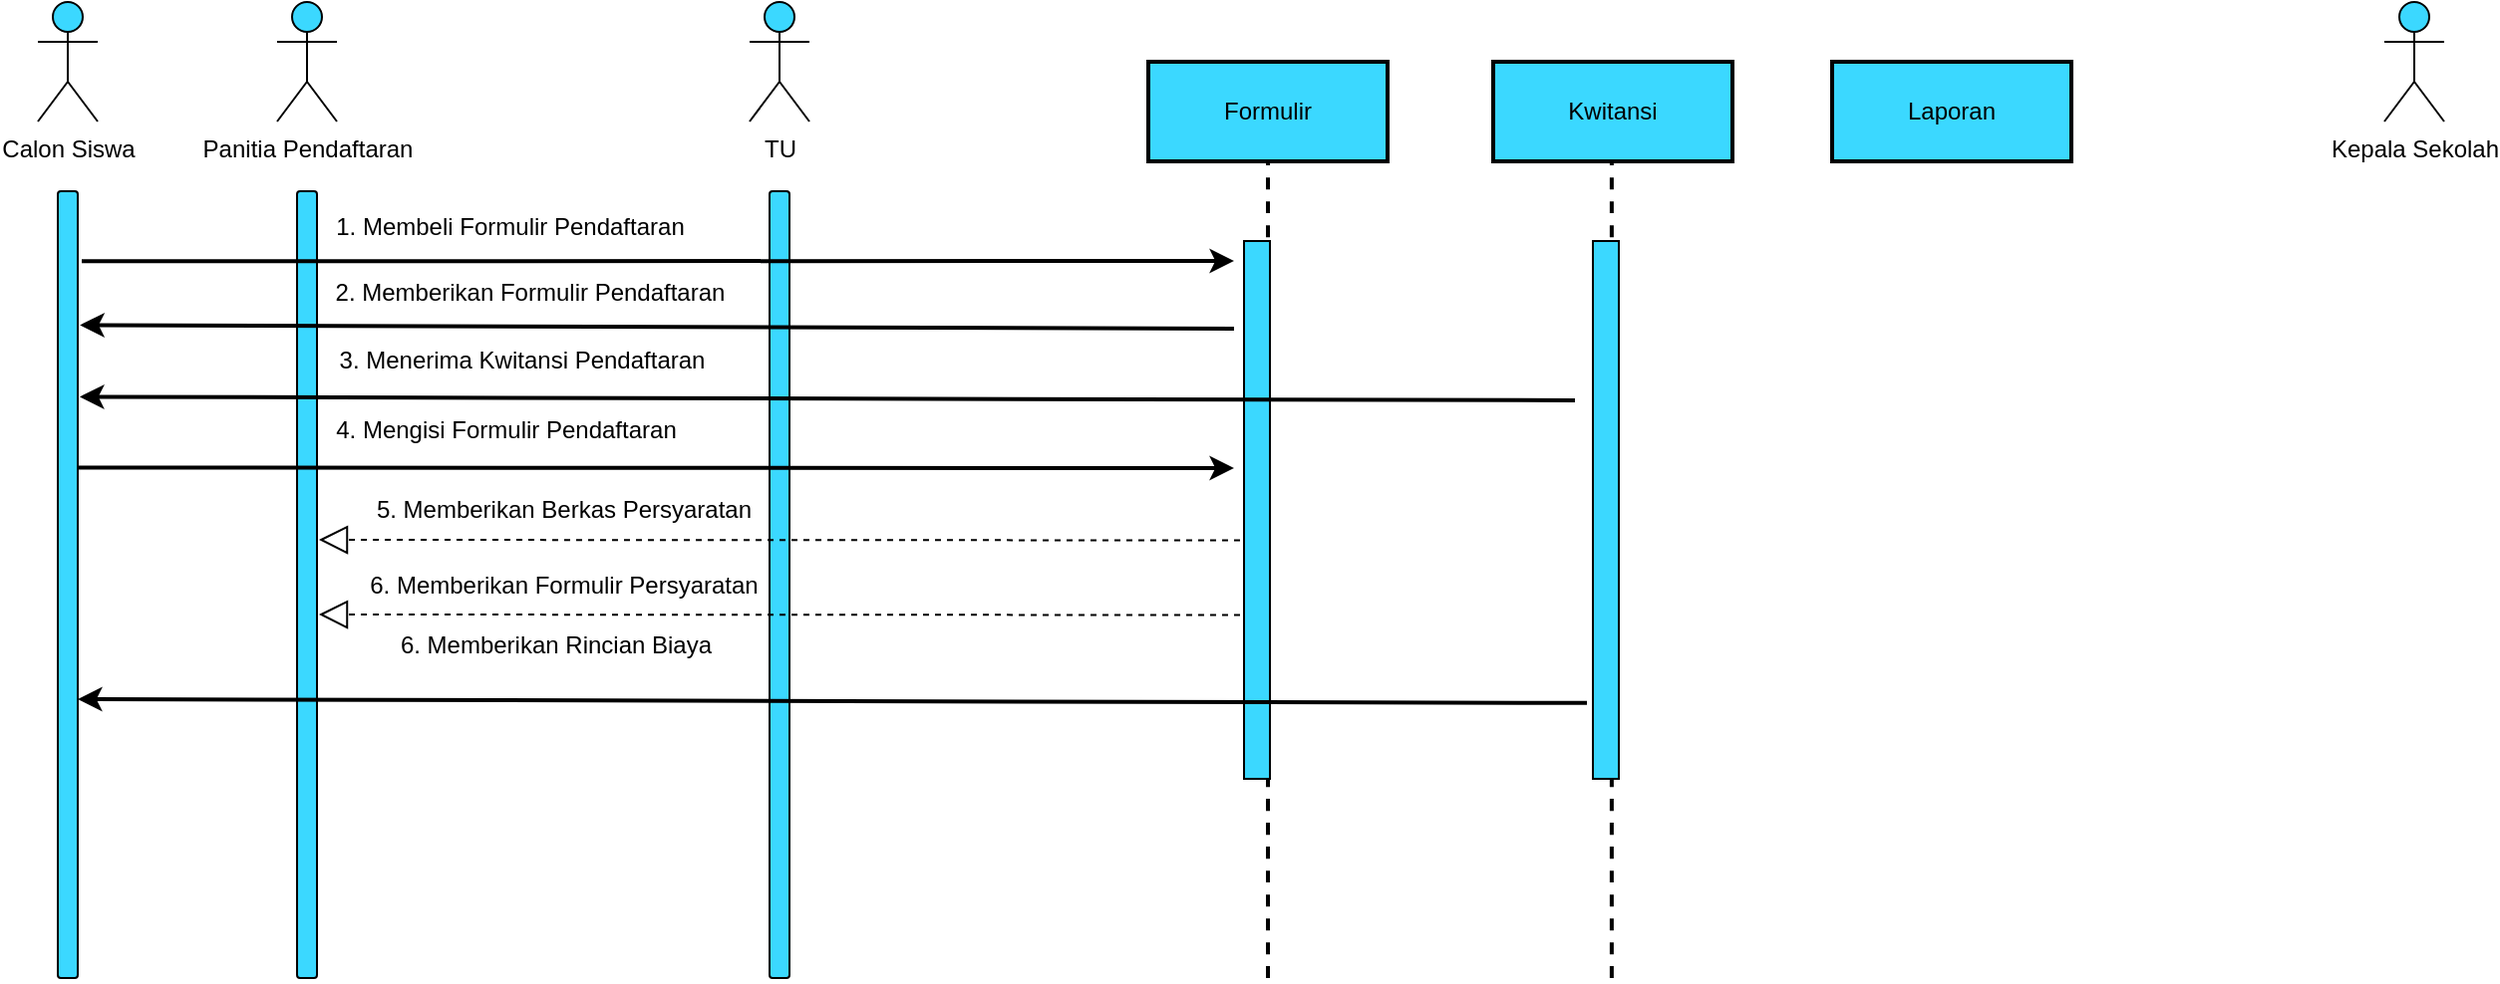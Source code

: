 <mxfile version="20.0.3" type="github">
  <diagram id="9a_Z9g353_YjI_8DOcAw" name="Page-1">
    <mxGraphModel dx="1422" dy="754" grid="1" gridSize="10" guides="1" tooltips="1" connect="1" arrows="1" fold="1" page="1" pageScale="1" pageWidth="827" pageHeight="1169" math="0" shadow="0">
      <root>
        <mxCell id="0" />
        <mxCell id="1" parent="0" />
        <mxCell id="oH6bqJKzUyiMTtH8EQfu-1" value="Calon Siswa" style="shape=umlActor;verticalLabelPosition=bottom;verticalAlign=top;html=1;outlineConnect=0;fillColor=#3BD8FF;" parent="1" vertex="1">
          <mxGeometry x="150" y="150" width="30" height="60" as="geometry" />
        </mxCell>
        <mxCell id="oH6bqJKzUyiMTtH8EQfu-2" value="Panitia Pendaftaran" style="shape=umlActor;verticalLabelPosition=bottom;verticalAlign=top;html=1;outlineConnect=0;fillColor=#3BD8FF;" parent="1" vertex="1">
          <mxGeometry x="270" y="150" width="30" height="60" as="geometry" />
        </mxCell>
        <mxCell id="oH6bqJKzUyiMTtH8EQfu-3" value="TU" style="shape=umlActor;verticalLabelPosition=bottom;verticalAlign=top;html=1;outlineConnect=0;fillColor=#3BD8FF;" parent="1" vertex="1">
          <mxGeometry x="507" y="150" width="30" height="60" as="geometry" />
        </mxCell>
        <mxCell id="oH6bqJKzUyiMTtH8EQfu-6" value="Kepala Sekolah" style="shape=umlActor;verticalLabelPosition=bottom;verticalAlign=top;html=1;outlineConnect=0;fillColor=#3BD8FF;" parent="1" vertex="1">
          <mxGeometry x="1327" y="150" width="30" height="60" as="geometry" />
        </mxCell>
        <mxCell id="oH6bqJKzUyiMTtH8EQfu-15" value="" style="rounded=1;whiteSpace=wrap;html=1;fillColor=#3BD8FF;rotation=-90;" parent="1" vertex="1">
          <mxGeometry x="-32.5" y="437.5" width="395" height="10" as="geometry" />
        </mxCell>
        <mxCell id="oH6bqJKzUyiMTtH8EQfu-17" value="" style="rounded=1;whiteSpace=wrap;html=1;fillColor=#3BD8FF;rotation=-90;" parent="1" vertex="1">
          <mxGeometry x="87.5" y="437.5" width="395" height="10" as="geometry" />
        </mxCell>
        <mxCell id="oH6bqJKzUyiMTtH8EQfu-18" value="" style="rounded=1;whiteSpace=wrap;html=1;fillColor=#3BD8FF;rotation=-90;" parent="1" vertex="1">
          <mxGeometry x="324.5" y="437.5" width="395" height="10" as="geometry" />
        </mxCell>
        <mxCell id="oH6bqJKzUyiMTtH8EQfu-19" value="Formulir" style="rounded=0;whiteSpace=wrap;html=1;fillColor=#3BD8FF;strokeWidth=2;" parent="1" vertex="1">
          <mxGeometry x="707" y="180" width="120" height="50" as="geometry" />
        </mxCell>
        <mxCell id="oH6bqJKzUyiMTtH8EQfu-20" value="Laporan" style="rounded=0;whiteSpace=wrap;html=1;fillColor=#3BD8FF;strokeWidth=2;" parent="1" vertex="1">
          <mxGeometry x="1050" y="180" width="120" height="50" as="geometry" />
        </mxCell>
        <mxCell id="oH6bqJKzUyiMTtH8EQfu-21" value="" style="endArrow=classic;html=1;rounded=0;exitX=0.911;exitY=1.2;exitDx=0;exitDy=0;exitPerimeter=0;strokeWidth=2;" parent="1" source="oH6bqJKzUyiMTtH8EQfu-15" edge="1">
          <mxGeometry width="50" height="50" relative="1" as="geometry">
            <mxPoint x="390" y="450" as="sourcePoint" />
            <mxPoint x="750" y="280" as="targetPoint" />
          </mxGeometry>
        </mxCell>
        <mxCell id="oH6bqJKzUyiMTtH8EQfu-25" value="" style="endArrow=none;dashed=1;html=1;strokeColor=default;strokeWidth=2;curved=1;entryX=0.5;entryY=1;entryDx=0;entryDy=0;" parent="1" target="oH6bqJKzUyiMTtH8EQfu-19" edge="1">
          <mxGeometry width="50" height="50" relative="1" as="geometry">
            <mxPoint x="767" y="640" as="sourcePoint" />
            <mxPoint x="810" y="230" as="targetPoint" />
          </mxGeometry>
        </mxCell>
        <mxCell id="oH6bqJKzUyiMTtH8EQfu-26" value="" style="rounded=0;whiteSpace=wrap;html=1;strokeWidth=1;fillColor=#3BD8FF;" parent="1" vertex="1">
          <mxGeometry x="755" y="270" width="13" height="270" as="geometry" />
        </mxCell>
        <mxCell id="oH6bqJKzUyiMTtH8EQfu-30" value="1. Membeli Formulir Pendaftaran" style="text;html=1;strokeColor=none;fillColor=none;align=center;verticalAlign=middle;whiteSpace=wrap;rounded=0;" parent="1" vertex="1">
          <mxGeometry x="277" y="248" width="220" height="30" as="geometry" />
        </mxCell>
        <mxCell id="oH6bqJKzUyiMTtH8EQfu-31" value="" style="endArrow=classic;html=1;rounded=0;exitX=0.75;exitY=1;exitDx=0;exitDy=0;strokeWidth=2;" parent="1" edge="1">
          <mxGeometry width="50" height="50" relative="1" as="geometry">
            <mxPoint x="170" y="383.75" as="sourcePoint" />
            <mxPoint x="750" y="384" as="targetPoint" />
            <Array as="points">
              <mxPoint x="710" y="384" />
            </Array>
          </mxGeometry>
        </mxCell>
        <mxCell id="oH6bqJKzUyiMTtH8EQfu-32" value="2. Memberikan Formulir Pendaftaran" style="text;html=1;strokeColor=none;fillColor=none;align=center;verticalAlign=middle;whiteSpace=wrap;rounded=0;" parent="1" vertex="1">
          <mxGeometry x="287" y="281" width="220" height="30" as="geometry" />
        </mxCell>
        <mxCell id="oH6bqJKzUyiMTtH8EQfu-33" value="4. Mengisi Formulir Pendaftaran" style="text;html=1;strokeColor=none;fillColor=none;align=center;verticalAlign=middle;whiteSpace=wrap;rounded=0;" parent="1" vertex="1">
          <mxGeometry x="275" y="350" width="220" height="30" as="geometry" />
        </mxCell>
        <mxCell id="oH6bqJKzUyiMTtH8EQfu-34" value="" style="endArrow=classic;html=1;rounded=0;strokeWidth=2;entryX=0.84;entryY=1.111;entryDx=0;entryDy=0;entryPerimeter=0;" parent="1" edge="1">
          <mxGeometry width="50" height="50" relative="1" as="geometry">
            <mxPoint x="750" y="314" as="sourcePoint" />
            <mxPoint x="171.11" y="312.2" as="targetPoint" />
          </mxGeometry>
        </mxCell>
        <mxCell id="oH6bqJKzUyiMTtH8EQfu-36" value="Kwitansi" style="rounded=0;whiteSpace=wrap;html=1;fillColor=#3BD8FF;strokeWidth=2;" parent="1" vertex="1">
          <mxGeometry x="880" y="180" width="120" height="50" as="geometry" />
        </mxCell>
        <mxCell id="oH6bqJKzUyiMTtH8EQfu-43" value="" style="endArrow=none;dashed=1;html=1;strokeColor=default;strokeWidth=2;curved=1;entryX=0.5;entryY=1;entryDx=0;entryDy=0;" parent="1" edge="1">
          <mxGeometry width="50" height="50" relative="1" as="geometry">
            <mxPoint x="939.44" y="640.0" as="sourcePoint" />
            <mxPoint x="939.44" y="230" as="targetPoint" />
          </mxGeometry>
        </mxCell>
        <mxCell id="oH6bqJKzUyiMTtH8EQfu-44" value="" style="rounded=0;whiteSpace=wrap;html=1;strokeWidth=1;fillColor=#3BD8FF;" parent="1" vertex="1">
          <mxGeometry x="930" y="270" width="13" height="270" as="geometry" />
        </mxCell>
        <mxCell id="oH6bqJKzUyiMTtH8EQfu-45" value="" style="endArrow=classic;html=1;rounded=0;strokeWidth=2;" parent="1" edge="1">
          <mxGeometry width="50" height="50" relative="1" as="geometry">
            <mxPoint x="921" y="350" as="sourcePoint" />
            <mxPoint x="171" y="348.2" as="targetPoint" />
          </mxGeometry>
        </mxCell>
        <mxCell id="oH6bqJKzUyiMTtH8EQfu-52" value="3. Menerima Kwitansi Pendaftaran" style="text;html=1;strokeColor=none;fillColor=none;align=center;verticalAlign=middle;whiteSpace=wrap;rounded=0;" parent="1" vertex="1">
          <mxGeometry x="283" y="315" width="220" height="30" as="geometry" />
        </mxCell>
        <mxCell id="XG9Z36Z_60t1VsuyYPL3-1" value="" style="endArrow=block;dashed=1;endFill=0;endSize=12;html=1;rounded=0;entryX=0.532;entryY=1.2;entryDx=0;entryDy=0;entryPerimeter=0;exitX=-0.077;exitY=0.593;exitDx=0;exitDy=0;exitPerimeter=0;" edge="1" parent="1">
          <mxGeometry width="160" relative="1" as="geometry">
            <mxPoint x="752.999" y="420.25" as="sourcePoint" />
            <mxPoint x="291" y="420.0" as="targetPoint" />
          </mxGeometry>
        </mxCell>
        <mxCell id="XG9Z36Z_60t1VsuyYPL3-2" value="5. Memberikan Berkas Persyaratan" style="text;html=1;strokeColor=none;fillColor=none;align=center;verticalAlign=middle;whiteSpace=wrap;rounded=0;" vertex="1" parent="1">
          <mxGeometry x="304" y="390" width="220" height="30" as="geometry" />
        </mxCell>
        <mxCell id="XG9Z36Z_60t1VsuyYPL3-3" value="" style="endArrow=block;dashed=1;endFill=0;endSize=12;html=1;rounded=0;entryX=0.532;entryY=1.2;entryDx=0;entryDy=0;entryPerimeter=0;exitX=-0.077;exitY=0.593;exitDx=0;exitDy=0;exitPerimeter=0;" edge="1" parent="1">
          <mxGeometry width="160" relative="1" as="geometry">
            <mxPoint x="752.999" y="457.75" as="sourcePoint" />
            <mxPoint x="291" y="457.5" as="targetPoint" />
          </mxGeometry>
        </mxCell>
        <mxCell id="XG9Z36Z_60t1VsuyYPL3-4" value="6. Memberikan Formulir Persyaratan" style="text;html=1;strokeColor=none;fillColor=none;align=center;verticalAlign=middle;whiteSpace=wrap;rounded=0;" vertex="1" parent="1">
          <mxGeometry x="304" y="427.5" width="220" height="30" as="geometry" />
        </mxCell>
        <mxCell id="XG9Z36Z_60t1VsuyYPL3-5" value="" style="endArrow=classic;html=1;rounded=0;strokeWidth=2;entryX=0.84;entryY=1.111;entryDx=0;entryDy=0;entryPerimeter=0;exitX=-0.231;exitY=0.859;exitDx=0;exitDy=0;exitPerimeter=0;" edge="1" parent="1" source="oH6bqJKzUyiMTtH8EQfu-44">
          <mxGeometry width="50" height="50" relative="1" as="geometry">
            <mxPoint x="748.89" y="501.8" as="sourcePoint" />
            <mxPoint x="170.0" y="500.0" as="targetPoint" />
          </mxGeometry>
        </mxCell>
        <mxCell id="XG9Z36Z_60t1VsuyYPL3-6" value="6. Memberikan Rincian Biaya" style="text;html=1;strokeColor=none;fillColor=none;align=center;verticalAlign=middle;whiteSpace=wrap;rounded=0;" vertex="1" parent="1">
          <mxGeometry x="300" y="457.5" width="220" height="30" as="geometry" />
        </mxCell>
      </root>
    </mxGraphModel>
  </diagram>
</mxfile>
